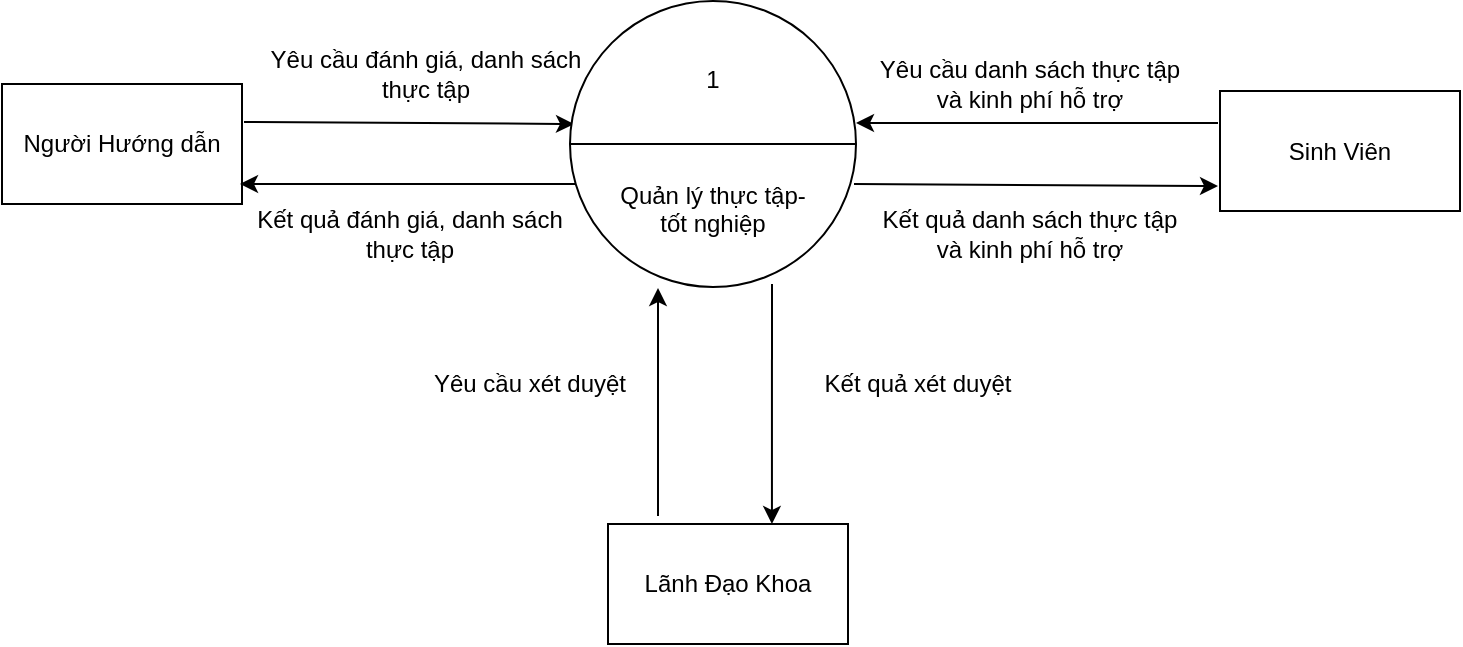 <mxfile version="12.2.4" type="device" pages="1"><diagram id="tqrSde7sTPfFt4e59rbw" name="Page-1"><mxGraphModel dx="848" dy="435" grid="1" gridSize="10" guides="1" tooltips="1" connect="1" arrows="1" fold="1" page="1" pageScale="1" pageWidth="850" pageHeight="1100" math="0" shadow="0"><root><mxCell id="0"/><mxCell id="1" parent="0"/><mxCell id="U322dnMDJcCfOUbaEUgT-1" value="Người Hướng dẫn" style="rounded=0;whiteSpace=wrap;html=1;" vertex="1" parent="1"><mxGeometry x="56" y="60" width="120" height="60" as="geometry"/></mxCell><mxCell id="U322dnMDJcCfOUbaEUgT-3" value="Sinh Viên" style="rounded=0;whiteSpace=wrap;html=1;" vertex="1" parent="1"><mxGeometry x="665" y="63.5" width="120" height="60" as="geometry"/></mxCell><mxCell id="U322dnMDJcCfOUbaEUgT-11" value="" style="endArrow=classic;html=1;" edge="1" parent="1"><mxGeometry width="50" height="50" relative="1" as="geometry"><mxPoint x="177" y="79" as="sourcePoint"/><mxPoint x="342" y="80" as="targetPoint"/></mxGeometry></mxCell><mxCell id="U322dnMDJcCfOUbaEUgT-12" value="" style="endArrow=classic;html=1;" edge="1" parent="1"><mxGeometry width="50" height="50" relative="1" as="geometry"><mxPoint x="349" y="110" as="sourcePoint"/><mxPoint x="175" y="110" as="targetPoint"/></mxGeometry></mxCell><mxCell id="U322dnMDJcCfOUbaEUgT-13" value="" style="endArrow=classic;html=1;" edge="1" parent="1"><mxGeometry width="50" height="50" relative="1" as="geometry"><mxPoint x="482" y="110" as="sourcePoint"/><mxPoint x="664" y="111" as="targetPoint"/></mxGeometry></mxCell><mxCell id="U322dnMDJcCfOUbaEUgT-15" value="&lt;font color=&quot;rgba(0, 0, 0, 0)&quot; face=&quot;monospace&quot;&gt;&lt;span style=&quot;font-size: 0px&quot;&gt;&lt;br&gt;Quànbdjkgxjkg&lt;/span&gt;&lt;/font&gt;" style="shape=lineEllipse;perimeter=ellipsePerimeter;whiteSpace=wrap;html=1;backgroundOutline=1;" vertex="1" parent="1"><mxGeometry x="340" y="18.5" width="143" height="143" as="geometry"/></mxCell><mxCell id="U322dnMDJcCfOUbaEUgT-17" value="1&lt;br&gt;&lt;br&gt;&lt;br&gt;&lt;br&gt;Quản lý thực tập- tốt nghiệp" style="text;html=1;strokeColor=none;fillColor=none;align=center;verticalAlign=middle;whiteSpace=wrap;rounded=0;" vertex="1" parent="1"><mxGeometry x="359" y="67" width="105" height="53" as="geometry"/></mxCell><mxCell id="U322dnMDJcCfOUbaEUgT-19" value="" style="endArrow=classic;html=1;" edge="1" parent="1"><mxGeometry width="50" height="50" relative="1" as="geometry"><mxPoint x="664" y="79.5" as="sourcePoint"/><mxPoint x="483" y="79.5" as="targetPoint"/></mxGeometry></mxCell><mxCell id="U322dnMDJcCfOUbaEUgT-21" value="Kết quả đánh giá, danh sách thực tập" style="text;html=1;strokeColor=none;fillColor=none;align=center;verticalAlign=middle;whiteSpace=wrap;rounded=0;" vertex="1" parent="1"><mxGeometry x="180" y="120" width="160" height="30" as="geometry"/></mxCell><mxCell id="U322dnMDJcCfOUbaEUgT-22" value="Yêu cầu đánh giá, danh sách thực tập" style="text;html=1;strokeColor=none;fillColor=none;align=center;verticalAlign=middle;whiteSpace=wrap;rounded=0;" vertex="1" parent="1"><mxGeometry x="187.5" y="40" width="160" height="30" as="geometry"/></mxCell><mxCell id="U322dnMDJcCfOUbaEUgT-23" value="Yêu cầu danh sách thực tập và kinh phí hỗ trợ&lt;span style=&quot;color: rgba(0 , 0 , 0 , 0) ; font-family: monospace ; font-size: 0px ; white-space: nowrap&quot;&gt;%3CmxGraphModel%3E%3Croot%3E%3CmxCell%20id%3D%220%22%2F%3E%3CmxCell%20id%3D%221%22%20parent%3D%220%22%2F%3E%3CmxCell%20id%3D%222%22%20value%3D%22Y%C3%AAu%20c%E1%BA%A7u%20%C4%91%C3%A1nh%20gi%C3%A1%2C%20danh%20s%C3%A1ch%20th%E1%BB%B1c%20t%E1%BA%ADp%22%20style%3D%22text%3Bhtml%3D1%3BstrokeColor%3Dnone%3BfillColor%3Dnone%3Balign%3Dcenter%3BverticalAlign%3Dmiddle%3BwhiteSpace%3Dwrap%3Brounded%3D0%3B%22%20vertex%3D%221%22%20parent%3D%221%22%3E%3CmxGeometry%20x%3D%22181%22%20y%3D%2240%22%20width%3D%22160%22%20height%3D%2230%22%20as%3D%22geometry%22%2F%3E%3C%2FmxCell%3E%3C%2Froot%3E%3C%2FmxGraphModel%3E&lt;/span&gt;" style="text;html=1;strokeColor=none;fillColor=none;align=center;verticalAlign=middle;whiteSpace=wrap;rounded=0;" vertex="1" parent="1"><mxGeometry x="490" y="45" width="160" height="30" as="geometry"/></mxCell><mxCell id="U322dnMDJcCfOUbaEUgT-24" value="Kết quả danh sách thực tập và kinh phí hỗ trợ&lt;span style=&quot;color: rgba(0 , 0 , 0 , 0) ; font-family: monospace ; font-size: 0px ; white-space: nowrap&quot;&gt;%3CmxGraphModel%3E%3Croot%3E%3CmxCell%20id%3D%220%22%2F%3E%3CmxCell%20id%3D%221%22%20parent%3D%220%22%2F%3E%3CmxCell%20id%3D%222%22%20value%3D%22Y%C3%AAu%20c%E1%BA%A7u%20%C4%91%C3%A1nh%20gi%C3%A1%2C%20danh%20s%C3%A1ch%20th%E1%BB%B1c%20t%E1%BA%ADp%22%20style%3D%22text%3Bhtml%3D1%3BstrokeColor%3Dnone%3BfillColor%3Dnone%3Balign%3Dcenter%3BverticalAlign%3Dmiddle%3BwhiteSpace%3Dwrap%3Brounded%3D0%3B%22%20vertex%3D%221%22%20parent%3D%221%22%3E%3CmxGeometry%20x%3D%22181%22%20y%3D%2240%22%20width%3D%22160%22%20height%3D%2230%22%20as%3D%22geometry%22%2F%3E%3C%2FmxCell%3E%3C%2Froot%3E%3C%2FmxGraphModel%3E&lt;/span&gt;" style="text;html=1;strokeColor=none;fillColor=none;align=center;verticalAlign=middle;whiteSpace=wrap;rounded=0;" vertex="1" parent="1"><mxGeometry x="490" y="120" width="160" height="30" as="geometry"/></mxCell><mxCell id="U322dnMDJcCfOUbaEUgT-25" value="Lãnh Đạo Khoa" style="rounded=0;whiteSpace=wrap;html=1;" vertex="1" parent="1"><mxGeometry x="359" y="280" width="120" height="60" as="geometry"/></mxCell><mxCell id="U322dnMDJcCfOUbaEUgT-26" value="" style="endArrow=classic;html=1;" edge="1" parent="1"><mxGeometry width="50" height="50" relative="1" as="geometry"><mxPoint x="384" y="276" as="sourcePoint"/><mxPoint x="384" y="162" as="targetPoint"/></mxGeometry></mxCell><mxCell id="U322dnMDJcCfOUbaEUgT-27" value="" style="endArrow=classic;html=1;entryX=0.683;entryY=0;entryDx=0;entryDy=0;entryPerimeter=0;" edge="1" parent="1" target="U322dnMDJcCfOUbaEUgT-25"><mxGeometry width="50" height="50" relative="1" as="geometry"><mxPoint x="441" y="160" as="sourcePoint"/><mxPoint x="480" y="210" as="targetPoint"/></mxGeometry></mxCell><mxCell id="U322dnMDJcCfOUbaEUgT-28" value="Yêu cầu xét duyệt" style="text;html=1;strokeColor=none;fillColor=none;align=center;verticalAlign=middle;whiteSpace=wrap;rounded=0;" vertex="1" parent="1"><mxGeometry x="270" y="200" width="100" height="20" as="geometry"/></mxCell><mxCell id="U322dnMDJcCfOUbaEUgT-29" value="Kết quả xét duyệt" style="text;html=1;strokeColor=none;fillColor=none;align=center;verticalAlign=middle;whiteSpace=wrap;rounded=0;" vertex="1" parent="1"><mxGeometry x="464" y="200" width="100" height="20" as="geometry"/></mxCell></root></mxGraphModel></diagram></mxfile>